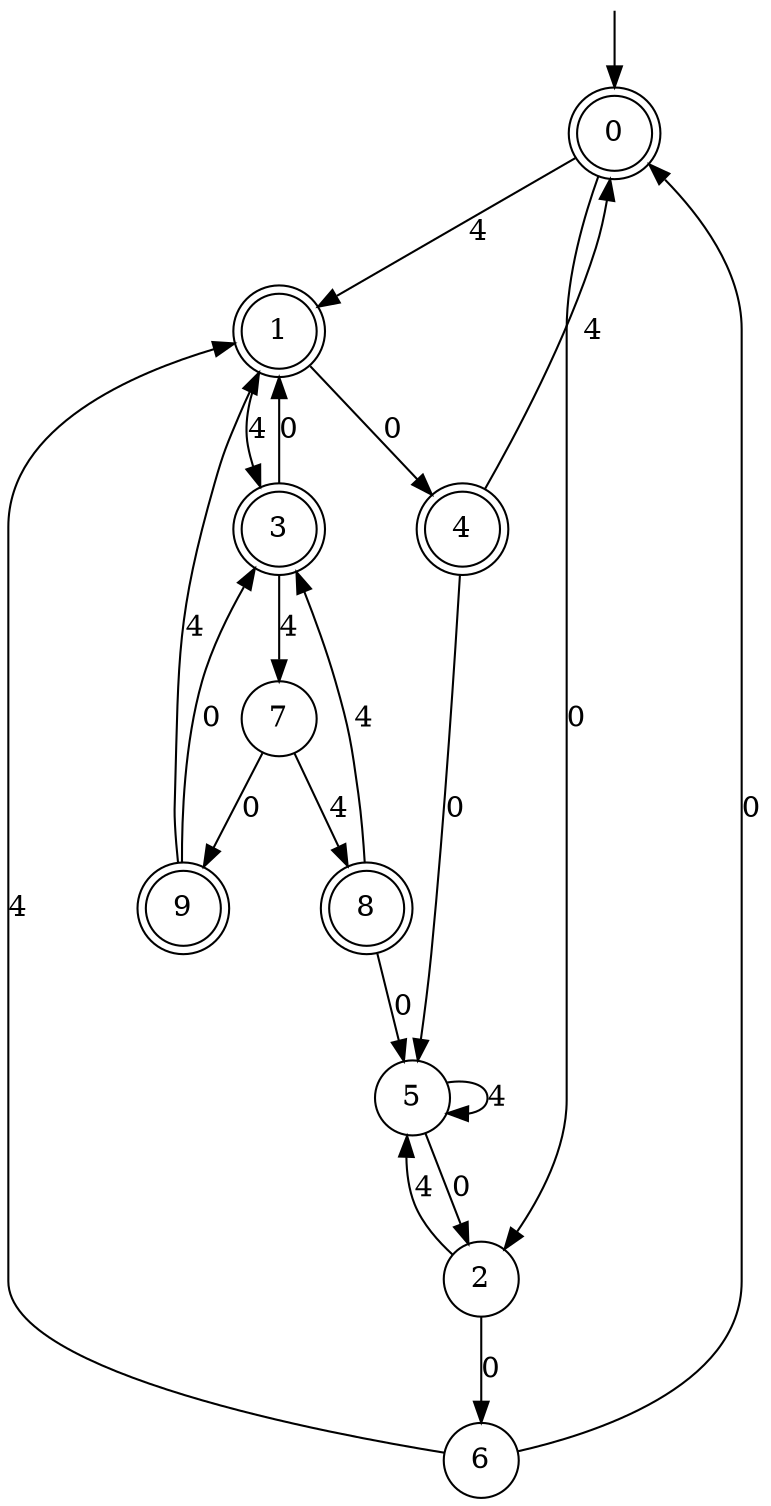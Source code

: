 digraph g {

	s0 [shape="doublecircle" label="0"];
	s1 [shape="doublecircle" label="1"];
	s2 [shape="circle" label="2"];
	s3 [shape="doublecircle" label="3"];
	s4 [shape="doublecircle" label="4"];
	s5 [shape="circle" label="5"];
	s6 [shape="circle" label="6"];
	s7 [shape="circle" label="7"];
	s8 [shape="doublecircle" label="8"];
	s9 [shape="doublecircle" label="9"];
	s0 -> s1 [label="4"];
	s0 -> s2 [label="0"];
	s1 -> s3 [label="4"];
	s1 -> s4 [label="0"];
	s2 -> s5 [label="4"];
	s2 -> s6 [label="0"];
	s3 -> s7 [label="4"];
	s3 -> s1 [label="0"];
	s4 -> s0 [label="4"];
	s4 -> s5 [label="0"];
	s5 -> s5 [label="4"];
	s5 -> s2 [label="0"];
	s6 -> s1 [label="4"];
	s6 -> s0 [label="0"];
	s7 -> s8 [label="4"];
	s7 -> s9 [label="0"];
	s8 -> s3 [label="4"];
	s8 -> s5 [label="0"];
	s9 -> s1 [label="4"];
	s9 -> s3 [label="0"];

__start0 [label="" shape="none" width="0" height="0"];
__start0 -> s0;

}

